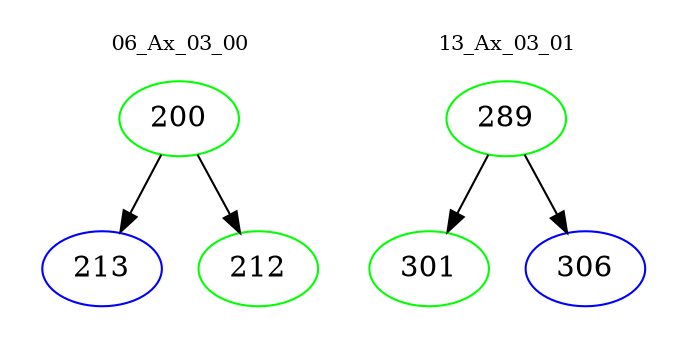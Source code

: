 digraph{
subgraph cluster_0 {
color = white
label = "06_Ax_03_00";
fontsize=10;
T0_200 [label="200", color="green"]
T0_200 -> T0_213 [color="black"]
T0_213 [label="213", color="blue"]
T0_200 -> T0_212 [color="black"]
T0_212 [label="212", color="green"]
}
subgraph cluster_1 {
color = white
label = "13_Ax_03_01";
fontsize=10;
T1_289 [label="289", color="green"]
T1_289 -> T1_301 [color="black"]
T1_301 [label="301", color="green"]
T1_289 -> T1_306 [color="black"]
T1_306 [label="306", color="blue"]
}
}
